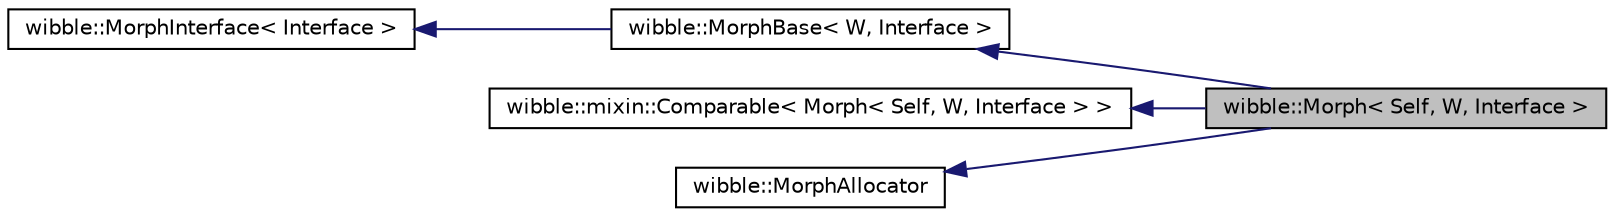 digraph G
{
  edge [fontname="Helvetica",fontsize="10",labelfontname="Helvetica",labelfontsize="10"];
  node [fontname="Helvetica",fontsize="10",shape=record];
  rankdir="LR";
  Node1 [label="wibble::Morph\< Self, W, Interface \>",height=0.2,width=0.4,color="black", fillcolor="grey75", style="filled" fontcolor="black"];
  Node2 -> Node1 [dir="back",color="midnightblue",fontsize="10",style="solid",fontname="Helvetica"];
  Node2 [label="wibble::MorphBase\< W, Interface \>",height=0.2,width=0.4,color="black", fillcolor="white", style="filled",URL="$structwibble_1_1MorphBase.html"];
  Node3 -> Node2 [dir="back",color="midnightblue",fontsize="10",style="solid",fontname="Helvetica"];
  Node3 [label="wibble::MorphInterface\< Interface \>",height=0.2,width=0.4,color="black", fillcolor="white", style="filled",URL="$structwibble_1_1MorphInterface.html",tooltip="An interface implemented by all morph classes."];
  Node4 -> Node1 [dir="back",color="midnightblue",fontsize="10",style="solid",fontname="Helvetica"];
  Node4 [label="wibble::mixin::Comparable\< Morph\< Self, W, Interface \> \>",height=0.2,width=0.4,color="black", fillcolor="white", style="filled",URL="$structwibble_1_1mixin_1_1Comparable.html"];
  Node5 -> Node1 [dir="back",color="midnightblue",fontsize="10",style="solid",fontname="Helvetica"];
  Node5 [label="wibble::MorphAllocator",height=0.2,width=0.4,color="black", fillcolor="white", style="filled",URL="$structwibble_1_1MorphAllocator.html",tooltip="custom allocator for morph classes"];
}
